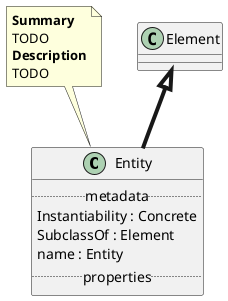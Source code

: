 @startuml
class Entity {
.. metadata ..
    Instantiability : Concrete
    SubclassOf : Element
    name : Entity
.. properties ..
}
note top of Entity
<b>Summary</b>
TODO
<b>Description</b>
TODO
end note
"Element" <|-[thickness=4]- "Entity"
@enduml

